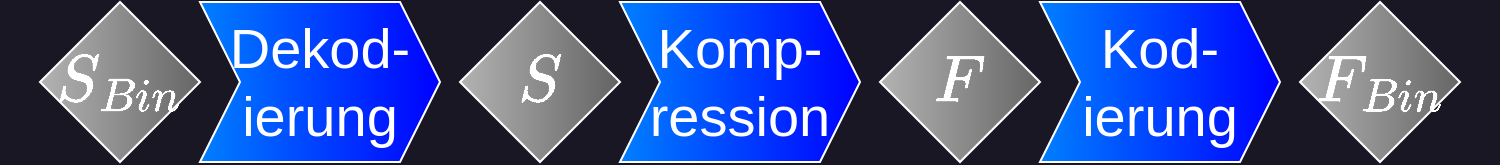 <mxfile>
    <diagram id="DwLUzIq5FXTMwAl1xHiL" name="Page-1">
        <mxGraphModel dx="1386" dy="592" grid="1" gridSize="10" guides="1" tooltips="1" connect="1" arrows="1" fold="1" page="1" pageScale="1" pageWidth="1100" pageHeight="850" background="#191724" math="1" shadow="0">
            <root>
                <mxCell id="0"/>
                <mxCell id="1" parent="0"/>
                <mxCell id="3" value="&lt;font style=&quot;font-size: 28px;&quot;&gt;Dekod-&lt;br style=&quot;font-size: 28px;&quot;&gt;ierung&lt;/font&gt;" style="shape=step;perimeter=stepPerimeter;whiteSpace=wrap;html=1;fixedSize=1;fillStyle=auto;fillColor=#007FFF;gradientColor=#0000FF;gradientDirection=east;fontColor=#FFFFFF;strokeColor=#FFFFFF;fontSize=28;" parent="1" vertex="1">
                    <mxGeometry x="390" y="210" width="120" height="80" as="geometry"/>
                </mxCell>
                <mxCell id="5" value="\(S_{Bin}\)" style="rhombus;whiteSpace=wrap;html=1;fontSize=28;gradientColor=#666666;fillStyle=cross-hatch;fillColor=#B3B3B3;gradientDirection=east;fontColor=#FFFFFF;strokeColor=#FFFFFF;" parent="1" vertex="1">
                    <mxGeometry x="310" y="210" width="80" height="80" as="geometry"/>
                </mxCell>
                <mxCell id="6" value="\(S\)" style="rhombus;whiteSpace=wrap;html=1;fontSize=28;fillStyle=cross-hatch;fillColor=#636363;gradientColor=#B3B3B3;gradientDirection=west;fontColor=#FFFFFF;strokeColor=#FFFFFF;" parent="1" vertex="1">
                    <mxGeometry x="520" y="210" width="80" height="80" as="geometry"/>
                </mxCell>
                <mxCell id="7" value="&lt;span style=&quot;font-size: 28px;&quot;&gt;Komp-ression&lt;/span&gt;" style="shape=step;perimeter=stepPerimeter;whiteSpace=wrap;html=1;fixedSize=1;gradientColor=#0000FF;fillColor=#007FFF;gradientDirection=east;fontColor=#FFFFFF;strokeColor=#FFFFFF;fontSize=28;" parent="1" vertex="1">
                    <mxGeometry x="600" y="210" width="120" height="80" as="geometry"/>
                </mxCell>
                <mxCell id="8" value="\(F\)" style="rhombus;whiteSpace=wrap;html=1;fontSize=28;fillStyle=cross-hatch;fillColor=#666666;gradientColor=#B3B3B3;gradientDirection=west;fontColor=#FFFFFF;strokeColor=#FFFFFF;" parent="1" vertex="1">
                    <mxGeometry x="730" y="210" width="80" height="80" as="geometry"/>
                </mxCell>
                <mxCell id="9" value="&lt;font style=&quot;font-size: 28px;&quot;&gt;Kod-&lt;br style=&quot;font-size: 28px;&quot;&gt;ierung&lt;/font&gt;" style="shape=step;perimeter=stepPerimeter;whiteSpace=wrap;html=1;fixedSize=1;gradientColor=#0000FF;fillColor=#007FFF;gradientDirection=east;fontColor=#FFFFFF;strokeColor=#FFFFFF;fontSize=28;" parent="1" vertex="1">
                    <mxGeometry x="810" y="210" width="120" height="80" as="geometry"/>
                </mxCell>
                <mxCell id="10" value="\(F_{Bin}\)" style="rhombus;whiteSpace=wrap;html=1;fontSize=28;fillStyle=cross-hatch;fillColor=#B3B3B3;gradientColor=#666666;gradientDirection=east;fontColor=#FFFFFF;strokeColor=#FFFFFF;" parent="1" vertex="1">
                    <mxGeometry x="940" y="210" width="80" height="80" as="geometry"/>
                </mxCell>
            </root>
        </mxGraphModel>
    </diagram>
</mxfile>